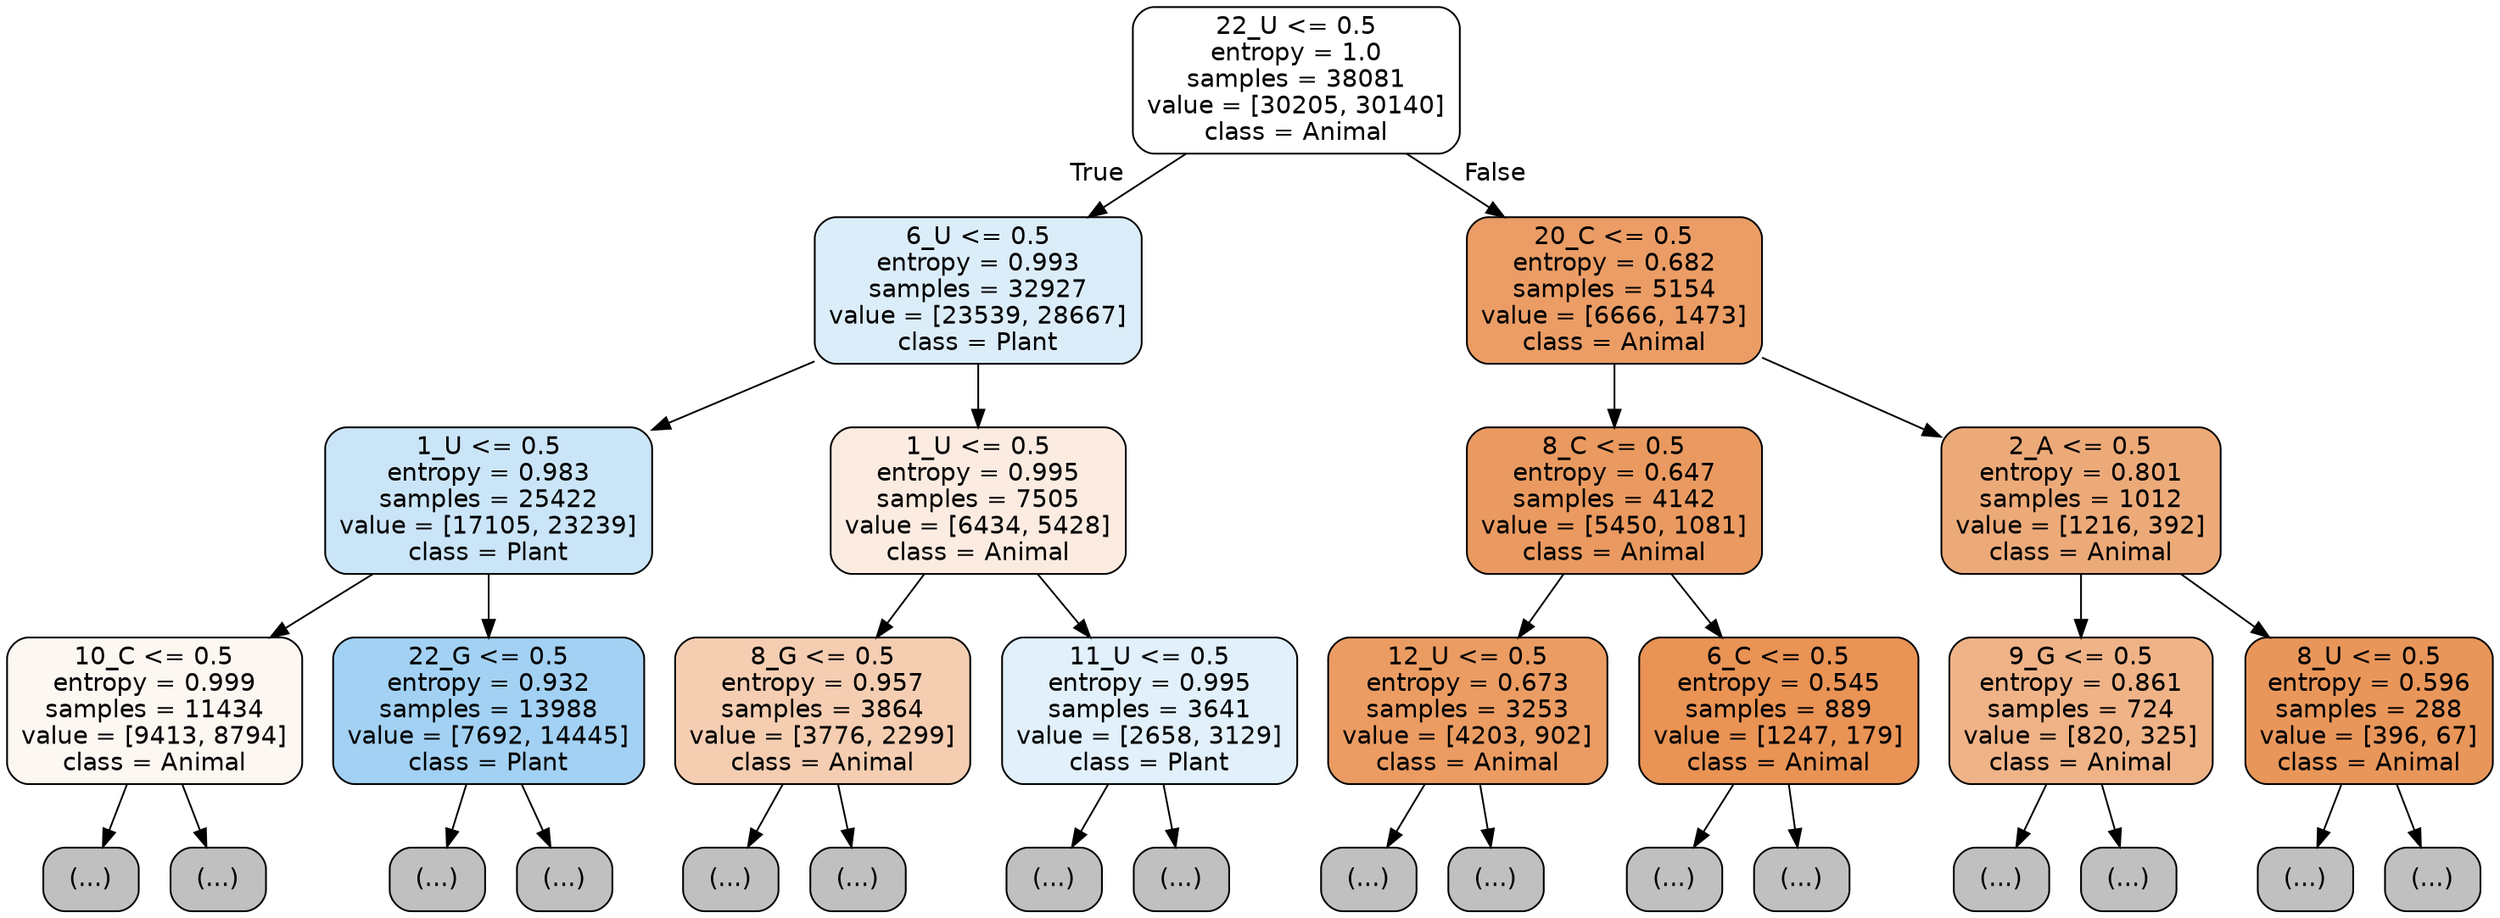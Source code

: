 digraph Tree {
node [shape=box, style="filled, rounded", color="black", fontname="helvetica"] ;
edge [fontname="helvetica"] ;
0 [label="22_U <= 0.5\nentropy = 1.0\nsamples = 38081\nvalue = [30205, 30140]\nclass = Animal", fillcolor="#ffffff"] ;
1 [label="6_U <= 0.5\nentropy = 0.993\nsamples = 32927\nvalue = [23539, 28667]\nclass = Plant", fillcolor="#dcedfa"] ;
0 -> 1 [labeldistance=2.5, labelangle=45, headlabel="True"] ;
2 [label="1_U <= 0.5\nentropy = 0.983\nsamples = 25422\nvalue = [17105, 23239]\nclass = Plant", fillcolor="#cbe5f8"] ;
1 -> 2 ;
3 [label="10_C <= 0.5\nentropy = 0.999\nsamples = 11434\nvalue = [9413, 8794]\nclass = Animal", fillcolor="#fdf7f2"] ;
2 -> 3 ;
4 [label="(...)", fillcolor="#C0C0C0"] ;
3 -> 4 ;
4813 [label="(...)", fillcolor="#C0C0C0"] ;
3 -> 4813 ;
6222 [label="22_G <= 0.5\nentropy = 0.932\nsamples = 13988\nvalue = [7692, 14445]\nclass = Plant", fillcolor="#a2d1f3"] ;
2 -> 6222 ;
6223 [label="(...)", fillcolor="#C0C0C0"] ;
6222 -> 6223 ;
10244 [label="(...)", fillcolor="#C0C0C0"] ;
6222 -> 10244 ;
10833 [label="1_U <= 0.5\nentropy = 0.995\nsamples = 7505\nvalue = [6434, 5428]\nclass = Animal", fillcolor="#fbebe0"] ;
1 -> 10833 ;
10834 [label="8_G <= 0.5\nentropy = 0.957\nsamples = 3864\nvalue = [3776, 2299]\nclass = Animal", fillcolor="#f5ceb2"] ;
10833 -> 10834 ;
10835 [label="(...)", fillcolor="#C0C0C0"] ;
10834 -> 10835 ;
12614 [label="(...)", fillcolor="#C0C0C0"] ;
10834 -> 12614 ;
13211 [label="11_U <= 0.5\nentropy = 0.995\nsamples = 3641\nvalue = [2658, 3129]\nclass = Plant", fillcolor="#e1f0fb"] ;
10833 -> 13211 ;
13212 [label="(...)", fillcolor="#C0C0C0"] ;
13211 -> 13212 ;
14397 [label="(...)", fillcolor="#C0C0C0"] ;
13211 -> 14397 ;
14886 [label="20_C <= 0.5\nentropy = 0.682\nsamples = 5154\nvalue = [6666, 1473]\nclass = Animal", fillcolor="#eb9d65"] ;
0 -> 14886 [labeldistance=2.5, labelangle=-45, headlabel="False"] ;
14887 [label="8_C <= 0.5\nentropy = 0.647\nsamples = 4142\nvalue = [5450, 1081]\nclass = Animal", fillcolor="#ea9a60"] ;
14886 -> 14887 ;
14888 [label="12_U <= 0.5\nentropy = 0.673\nsamples = 3253\nvalue = [4203, 902]\nclass = Animal", fillcolor="#eb9c63"] ;
14887 -> 14888 ;
14889 [label="(...)", fillcolor="#C0C0C0"] ;
14888 -> 14889 ;
15766 [label="(...)", fillcolor="#C0C0C0"] ;
14888 -> 15766 ;
16111 [label="6_C <= 0.5\nentropy = 0.545\nsamples = 889\nvalue = [1247, 179]\nclass = Animal", fillcolor="#e99355"] ;
14887 -> 16111 ;
16112 [label="(...)", fillcolor="#C0C0C0"] ;
16111 -> 16112 ;
16357 [label="(...)", fillcolor="#C0C0C0"] ;
16111 -> 16357 ;
16408 [label="2_A <= 0.5\nentropy = 0.801\nsamples = 1012\nvalue = [1216, 392]\nclass = Animal", fillcolor="#edaa79"] ;
14886 -> 16408 ;
16409 [label="9_G <= 0.5\nentropy = 0.861\nsamples = 724\nvalue = [820, 325]\nclass = Animal", fillcolor="#efb387"] ;
16408 -> 16409 ;
16410 [label="(...)", fillcolor="#C0C0C0"] ;
16409 -> 16410 ;
16661 [label="(...)", fillcolor="#C0C0C0"] ;
16409 -> 16661 ;
16754 [label="8_U <= 0.5\nentropy = 0.596\nsamples = 288\nvalue = [396, 67]\nclass = Animal", fillcolor="#e9965a"] ;
16408 -> 16754 ;
16755 [label="(...)", fillcolor="#C0C0C0"] ;
16754 -> 16755 ;
16830 [label="(...)", fillcolor="#C0C0C0"] ;
16754 -> 16830 ;
}